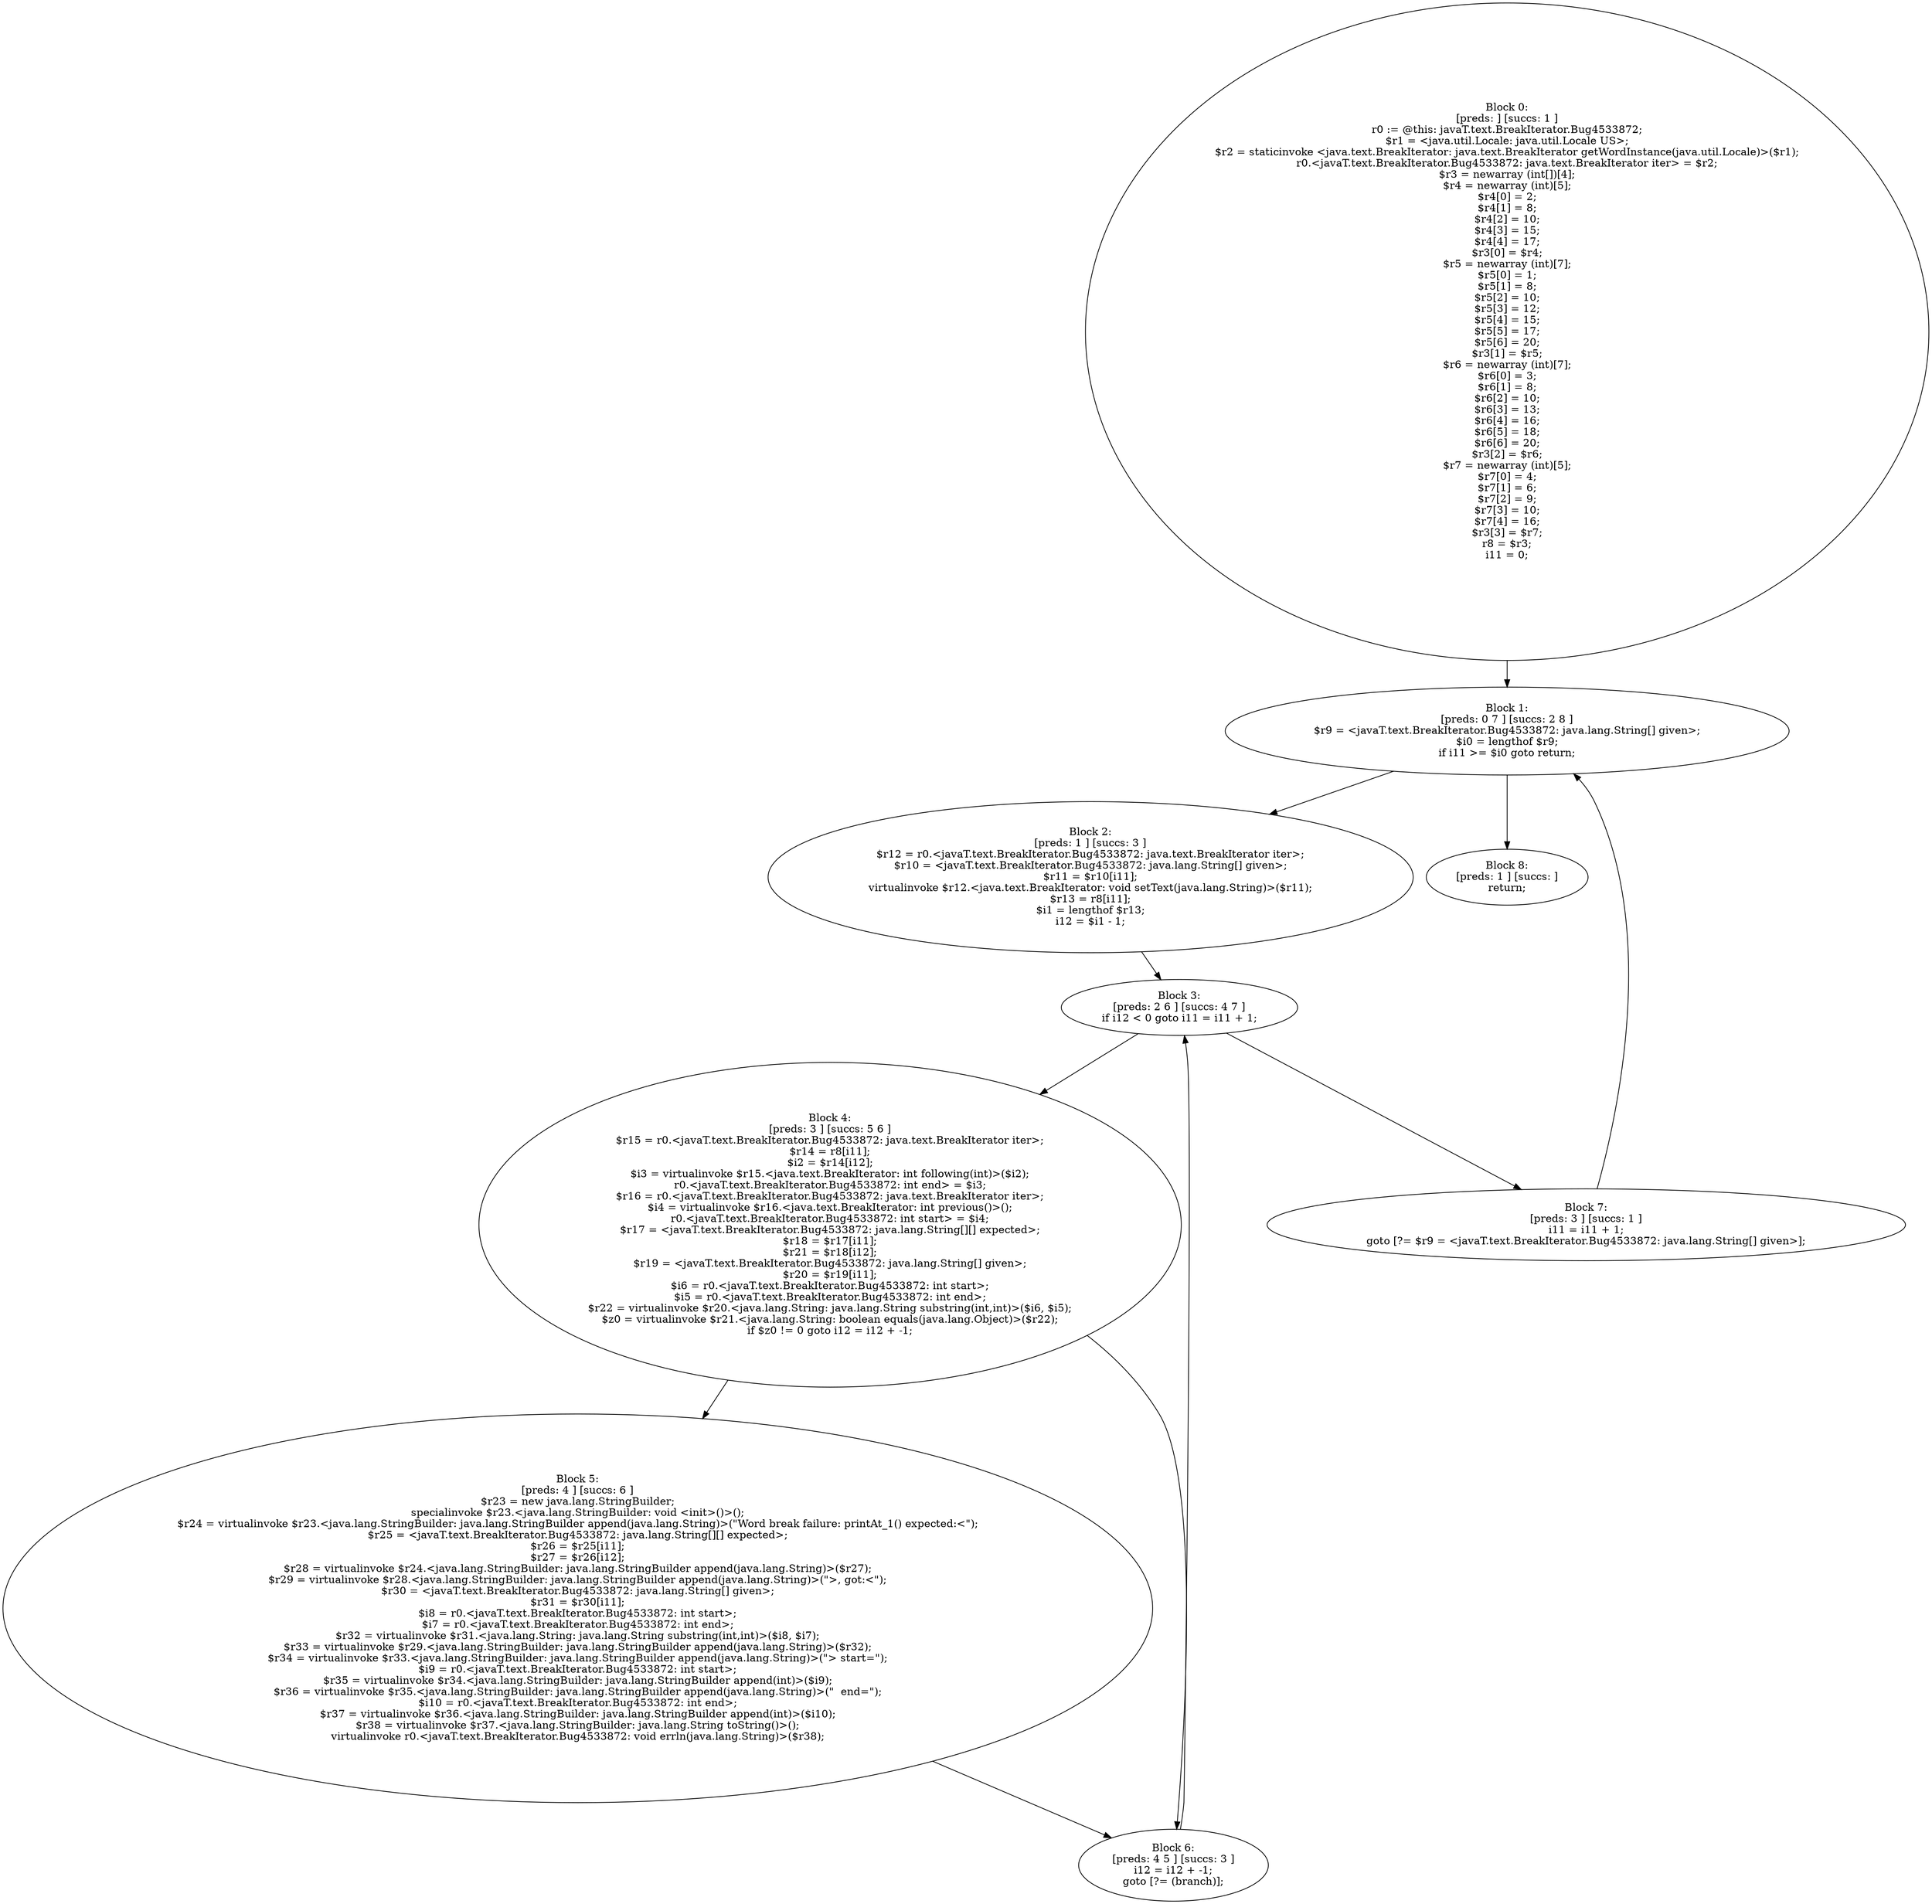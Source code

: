 digraph "unitGraph" {
    "Block 0:
[preds: ] [succs: 1 ]
r0 := @this: javaT.text.BreakIterator.Bug4533872;
$r1 = <java.util.Locale: java.util.Locale US>;
$r2 = staticinvoke <java.text.BreakIterator: java.text.BreakIterator getWordInstance(java.util.Locale)>($r1);
r0.<javaT.text.BreakIterator.Bug4533872: java.text.BreakIterator iter> = $r2;
$r3 = newarray (int[])[4];
$r4 = newarray (int)[5];
$r4[0] = 2;
$r4[1] = 8;
$r4[2] = 10;
$r4[3] = 15;
$r4[4] = 17;
$r3[0] = $r4;
$r5 = newarray (int)[7];
$r5[0] = 1;
$r5[1] = 8;
$r5[2] = 10;
$r5[3] = 12;
$r5[4] = 15;
$r5[5] = 17;
$r5[6] = 20;
$r3[1] = $r5;
$r6 = newarray (int)[7];
$r6[0] = 3;
$r6[1] = 8;
$r6[2] = 10;
$r6[3] = 13;
$r6[4] = 16;
$r6[5] = 18;
$r6[6] = 20;
$r3[2] = $r6;
$r7 = newarray (int)[5];
$r7[0] = 4;
$r7[1] = 6;
$r7[2] = 9;
$r7[3] = 10;
$r7[4] = 16;
$r3[3] = $r7;
r8 = $r3;
i11 = 0;
"
    "Block 1:
[preds: 0 7 ] [succs: 2 8 ]
$r9 = <javaT.text.BreakIterator.Bug4533872: java.lang.String[] given>;
$i0 = lengthof $r9;
if i11 >= $i0 goto return;
"
    "Block 2:
[preds: 1 ] [succs: 3 ]
$r12 = r0.<javaT.text.BreakIterator.Bug4533872: java.text.BreakIterator iter>;
$r10 = <javaT.text.BreakIterator.Bug4533872: java.lang.String[] given>;
$r11 = $r10[i11];
virtualinvoke $r12.<java.text.BreakIterator: void setText(java.lang.String)>($r11);
$r13 = r8[i11];
$i1 = lengthof $r13;
i12 = $i1 - 1;
"
    "Block 3:
[preds: 2 6 ] [succs: 4 7 ]
if i12 < 0 goto i11 = i11 + 1;
"
    "Block 4:
[preds: 3 ] [succs: 5 6 ]
$r15 = r0.<javaT.text.BreakIterator.Bug4533872: java.text.BreakIterator iter>;
$r14 = r8[i11];
$i2 = $r14[i12];
$i3 = virtualinvoke $r15.<java.text.BreakIterator: int following(int)>($i2);
r0.<javaT.text.BreakIterator.Bug4533872: int end> = $i3;
$r16 = r0.<javaT.text.BreakIterator.Bug4533872: java.text.BreakIterator iter>;
$i4 = virtualinvoke $r16.<java.text.BreakIterator: int previous()>();
r0.<javaT.text.BreakIterator.Bug4533872: int start> = $i4;
$r17 = <javaT.text.BreakIterator.Bug4533872: java.lang.String[][] expected>;
$r18 = $r17[i11];
$r21 = $r18[i12];
$r19 = <javaT.text.BreakIterator.Bug4533872: java.lang.String[] given>;
$r20 = $r19[i11];
$i6 = r0.<javaT.text.BreakIterator.Bug4533872: int start>;
$i5 = r0.<javaT.text.BreakIterator.Bug4533872: int end>;
$r22 = virtualinvoke $r20.<java.lang.String: java.lang.String substring(int,int)>($i6, $i5);
$z0 = virtualinvoke $r21.<java.lang.String: boolean equals(java.lang.Object)>($r22);
if $z0 != 0 goto i12 = i12 + -1;
"
    "Block 5:
[preds: 4 ] [succs: 6 ]
$r23 = new java.lang.StringBuilder;
specialinvoke $r23.<java.lang.StringBuilder: void <init>()>();
$r24 = virtualinvoke $r23.<java.lang.StringBuilder: java.lang.StringBuilder append(java.lang.String)>(\"Word break failure: printAt_1() expected:<\");
$r25 = <javaT.text.BreakIterator.Bug4533872: java.lang.String[][] expected>;
$r26 = $r25[i11];
$r27 = $r26[i12];
$r28 = virtualinvoke $r24.<java.lang.StringBuilder: java.lang.StringBuilder append(java.lang.String)>($r27);
$r29 = virtualinvoke $r28.<java.lang.StringBuilder: java.lang.StringBuilder append(java.lang.String)>(\">, got:<\");
$r30 = <javaT.text.BreakIterator.Bug4533872: java.lang.String[] given>;
$r31 = $r30[i11];
$i8 = r0.<javaT.text.BreakIterator.Bug4533872: int start>;
$i7 = r0.<javaT.text.BreakIterator.Bug4533872: int end>;
$r32 = virtualinvoke $r31.<java.lang.String: java.lang.String substring(int,int)>($i8, $i7);
$r33 = virtualinvoke $r29.<java.lang.StringBuilder: java.lang.StringBuilder append(java.lang.String)>($r32);
$r34 = virtualinvoke $r33.<java.lang.StringBuilder: java.lang.StringBuilder append(java.lang.String)>(\"> start=\");
$i9 = r0.<javaT.text.BreakIterator.Bug4533872: int start>;
$r35 = virtualinvoke $r34.<java.lang.StringBuilder: java.lang.StringBuilder append(int)>($i9);
$r36 = virtualinvoke $r35.<java.lang.StringBuilder: java.lang.StringBuilder append(java.lang.String)>(\"  end=\");
$i10 = r0.<javaT.text.BreakIterator.Bug4533872: int end>;
$r37 = virtualinvoke $r36.<java.lang.StringBuilder: java.lang.StringBuilder append(int)>($i10);
$r38 = virtualinvoke $r37.<java.lang.StringBuilder: java.lang.String toString()>();
virtualinvoke r0.<javaT.text.BreakIterator.Bug4533872: void errln(java.lang.String)>($r38);
"
    "Block 6:
[preds: 4 5 ] [succs: 3 ]
i12 = i12 + -1;
goto [?= (branch)];
"
    "Block 7:
[preds: 3 ] [succs: 1 ]
i11 = i11 + 1;
goto [?= $r9 = <javaT.text.BreakIterator.Bug4533872: java.lang.String[] given>];
"
    "Block 8:
[preds: 1 ] [succs: ]
return;
"
    "Block 0:
[preds: ] [succs: 1 ]
r0 := @this: javaT.text.BreakIterator.Bug4533872;
$r1 = <java.util.Locale: java.util.Locale US>;
$r2 = staticinvoke <java.text.BreakIterator: java.text.BreakIterator getWordInstance(java.util.Locale)>($r1);
r0.<javaT.text.BreakIterator.Bug4533872: java.text.BreakIterator iter> = $r2;
$r3 = newarray (int[])[4];
$r4 = newarray (int)[5];
$r4[0] = 2;
$r4[1] = 8;
$r4[2] = 10;
$r4[3] = 15;
$r4[4] = 17;
$r3[0] = $r4;
$r5 = newarray (int)[7];
$r5[0] = 1;
$r5[1] = 8;
$r5[2] = 10;
$r5[3] = 12;
$r5[4] = 15;
$r5[5] = 17;
$r5[6] = 20;
$r3[1] = $r5;
$r6 = newarray (int)[7];
$r6[0] = 3;
$r6[1] = 8;
$r6[2] = 10;
$r6[3] = 13;
$r6[4] = 16;
$r6[5] = 18;
$r6[6] = 20;
$r3[2] = $r6;
$r7 = newarray (int)[5];
$r7[0] = 4;
$r7[1] = 6;
$r7[2] = 9;
$r7[3] = 10;
$r7[4] = 16;
$r3[3] = $r7;
r8 = $r3;
i11 = 0;
"->"Block 1:
[preds: 0 7 ] [succs: 2 8 ]
$r9 = <javaT.text.BreakIterator.Bug4533872: java.lang.String[] given>;
$i0 = lengthof $r9;
if i11 >= $i0 goto return;
";
    "Block 1:
[preds: 0 7 ] [succs: 2 8 ]
$r9 = <javaT.text.BreakIterator.Bug4533872: java.lang.String[] given>;
$i0 = lengthof $r9;
if i11 >= $i0 goto return;
"->"Block 2:
[preds: 1 ] [succs: 3 ]
$r12 = r0.<javaT.text.BreakIterator.Bug4533872: java.text.BreakIterator iter>;
$r10 = <javaT.text.BreakIterator.Bug4533872: java.lang.String[] given>;
$r11 = $r10[i11];
virtualinvoke $r12.<java.text.BreakIterator: void setText(java.lang.String)>($r11);
$r13 = r8[i11];
$i1 = lengthof $r13;
i12 = $i1 - 1;
";
    "Block 1:
[preds: 0 7 ] [succs: 2 8 ]
$r9 = <javaT.text.BreakIterator.Bug4533872: java.lang.String[] given>;
$i0 = lengthof $r9;
if i11 >= $i0 goto return;
"->"Block 8:
[preds: 1 ] [succs: ]
return;
";
    "Block 2:
[preds: 1 ] [succs: 3 ]
$r12 = r0.<javaT.text.BreakIterator.Bug4533872: java.text.BreakIterator iter>;
$r10 = <javaT.text.BreakIterator.Bug4533872: java.lang.String[] given>;
$r11 = $r10[i11];
virtualinvoke $r12.<java.text.BreakIterator: void setText(java.lang.String)>($r11);
$r13 = r8[i11];
$i1 = lengthof $r13;
i12 = $i1 - 1;
"->"Block 3:
[preds: 2 6 ] [succs: 4 7 ]
if i12 < 0 goto i11 = i11 + 1;
";
    "Block 3:
[preds: 2 6 ] [succs: 4 7 ]
if i12 < 0 goto i11 = i11 + 1;
"->"Block 4:
[preds: 3 ] [succs: 5 6 ]
$r15 = r0.<javaT.text.BreakIterator.Bug4533872: java.text.BreakIterator iter>;
$r14 = r8[i11];
$i2 = $r14[i12];
$i3 = virtualinvoke $r15.<java.text.BreakIterator: int following(int)>($i2);
r0.<javaT.text.BreakIterator.Bug4533872: int end> = $i3;
$r16 = r0.<javaT.text.BreakIterator.Bug4533872: java.text.BreakIterator iter>;
$i4 = virtualinvoke $r16.<java.text.BreakIterator: int previous()>();
r0.<javaT.text.BreakIterator.Bug4533872: int start> = $i4;
$r17 = <javaT.text.BreakIterator.Bug4533872: java.lang.String[][] expected>;
$r18 = $r17[i11];
$r21 = $r18[i12];
$r19 = <javaT.text.BreakIterator.Bug4533872: java.lang.String[] given>;
$r20 = $r19[i11];
$i6 = r0.<javaT.text.BreakIterator.Bug4533872: int start>;
$i5 = r0.<javaT.text.BreakIterator.Bug4533872: int end>;
$r22 = virtualinvoke $r20.<java.lang.String: java.lang.String substring(int,int)>($i6, $i5);
$z0 = virtualinvoke $r21.<java.lang.String: boolean equals(java.lang.Object)>($r22);
if $z0 != 0 goto i12 = i12 + -1;
";
    "Block 3:
[preds: 2 6 ] [succs: 4 7 ]
if i12 < 0 goto i11 = i11 + 1;
"->"Block 7:
[preds: 3 ] [succs: 1 ]
i11 = i11 + 1;
goto [?= $r9 = <javaT.text.BreakIterator.Bug4533872: java.lang.String[] given>];
";
    "Block 4:
[preds: 3 ] [succs: 5 6 ]
$r15 = r0.<javaT.text.BreakIterator.Bug4533872: java.text.BreakIterator iter>;
$r14 = r8[i11];
$i2 = $r14[i12];
$i3 = virtualinvoke $r15.<java.text.BreakIterator: int following(int)>($i2);
r0.<javaT.text.BreakIterator.Bug4533872: int end> = $i3;
$r16 = r0.<javaT.text.BreakIterator.Bug4533872: java.text.BreakIterator iter>;
$i4 = virtualinvoke $r16.<java.text.BreakIterator: int previous()>();
r0.<javaT.text.BreakIterator.Bug4533872: int start> = $i4;
$r17 = <javaT.text.BreakIterator.Bug4533872: java.lang.String[][] expected>;
$r18 = $r17[i11];
$r21 = $r18[i12];
$r19 = <javaT.text.BreakIterator.Bug4533872: java.lang.String[] given>;
$r20 = $r19[i11];
$i6 = r0.<javaT.text.BreakIterator.Bug4533872: int start>;
$i5 = r0.<javaT.text.BreakIterator.Bug4533872: int end>;
$r22 = virtualinvoke $r20.<java.lang.String: java.lang.String substring(int,int)>($i6, $i5);
$z0 = virtualinvoke $r21.<java.lang.String: boolean equals(java.lang.Object)>($r22);
if $z0 != 0 goto i12 = i12 + -1;
"->"Block 5:
[preds: 4 ] [succs: 6 ]
$r23 = new java.lang.StringBuilder;
specialinvoke $r23.<java.lang.StringBuilder: void <init>()>();
$r24 = virtualinvoke $r23.<java.lang.StringBuilder: java.lang.StringBuilder append(java.lang.String)>(\"Word break failure: printAt_1() expected:<\");
$r25 = <javaT.text.BreakIterator.Bug4533872: java.lang.String[][] expected>;
$r26 = $r25[i11];
$r27 = $r26[i12];
$r28 = virtualinvoke $r24.<java.lang.StringBuilder: java.lang.StringBuilder append(java.lang.String)>($r27);
$r29 = virtualinvoke $r28.<java.lang.StringBuilder: java.lang.StringBuilder append(java.lang.String)>(\">, got:<\");
$r30 = <javaT.text.BreakIterator.Bug4533872: java.lang.String[] given>;
$r31 = $r30[i11];
$i8 = r0.<javaT.text.BreakIterator.Bug4533872: int start>;
$i7 = r0.<javaT.text.BreakIterator.Bug4533872: int end>;
$r32 = virtualinvoke $r31.<java.lang.String: java.lang.String substring(int,int)>($i8, $i7);
$r33 = virtualinvoke $r29.<java.lang.StringBuilder: java.lang.StringBuilder append(java.lang.String)>($r32);
$r34 = virtualinvoke $r33.<java.lang.StringBuilder: java.lang.StringBuilder append(java.lang.String)>(\"> start=\");
$i9 = r0.<javaT.text.BreakIterator.Bug4533872: int start>;
$r35 = virtualinvoke $r34.<java.lang.StringBuilder: java.lang.StringBuilder append(int)>($i9);
$r36 = virtualinvoke $r35.<java.lang.StringBuilder: java.lang.StringBuilder append(java.lang.String)>(\"  end=\");
$i10 = r0.<javaT.text.BreakIterator.Bug4533872: int end>;
$r37 = virtualinvoke $r36.<java.lang.StringBuilder: java.lang.StringBuilder append(int)>($i10);
$r38 = virtualinvoke $r37.<java.lang.StringBuilder: java.lang.String toString()>();
virtualinvoke r0.<javaT.text.BreakIterator.Bug4533872: void errln(java.lang.String)>($r38);
";
    "Block 4:
[preds: 3 ] [succs: 5 6 ]
$r15 = r0.<javaT.text.BreakIterator.Bug4533872: java.text.BreakIterator iter>;
$r14 = r8[i11];
$i2 = $r14[i12];
$i3 = virtualinvoke $r15.<java.text.BreakIterator: int following(int)>($i2);
r0.<javaT.text.BreakIterator.Bug4533872: int end> = $i3;
$r16 = r0.<javaT.text.BreakIterator.Bug4533872: java.text.BreakIterator iter>;
$i4 = virtualinvoke $r16.<java.text.BreakIterator: int previous()>();
r0.<javaT.text.BreakIterator.Bug4533872: int start> = $i4;
$r17 = <javaT.text.BreakIterator.Bug4533872: java.lang.String[][] expected>;
$r18 = $r17[i11];
$r21 = $r18[i12];
$r19 = <javaT.text.BreakIterator.Bug4533872: java.lang.String[] given>;
$r20 = $r19[i11];
$i6 = r0.<javaT.text.BreakIterator.Bug4533872: int start>;
$i5 = r0.<javaT.text.BreakIterator.Bug4533872: int end>;
$r22 = virtualinvoke $r20.<java.lang.String: java.lang.String substring(int,int)>($i6, $i5);
$z0 = virtualinvoke $r21.<java.lang.String: boolean equals(java.lang.Object)>($r22);
if $z0 != 0 goto i12 = i12 + -1;
"->"Block 6:
[preds: 4 5 ] [succs: 3 ]
i12 = i12 + -1;
goto [?= (branch)];
";
    "Block 5:
[preds: 4 ] [succs: 6 ]
$r23 = new java.lang.StringBuilder;
specialinvoke $r23.<java.lang.StringBuilder: void <init>()>();
$r24 = virtualinvoke $r23.<java.lang.StringBuilder: java.lang.StringBuilder append(java.lang.String)>(\"Word break failure: printAt_1() expected:<\");
$r25 = <javaT.text.BreakIterator.Bug4533872: java.lang.String[][] expected>;
$r26 = $r25[i11];
$r27 = $r26[i12];
$r28 = virtualinvoke $r24.<java.lang.StringBuilder: java.lang.StringBuilder append(java.lang.String)>($r27);
$r29 = virtualinvoke $r28.<java.lang.StringBuilder: java.lang.StringBuilder append(java.lang.String)>(\">, got:<\");
$r30 = <javaT.text.BreakIterator.Bug4533872: java.lang.String[] given>;
$r31 = $r30[i11];
$i8 = r0.<javaT.text.BreakIterator.Bug4533872: int start>;
$i7 = r0.<javaT.text.BreakIterator.Bug4533872: int end>;
$r32 = virtualinvoke $r31.<java.lang.String: java.lang.String substring(int,int)>($i8, $i7);
$r33 = virtualinvoke $r29.<java.lang.StringBuilder: java.lang.StringBuilder append(java.lang.String)>($r32);
$r34 = virtualinvoke $r33.<java.lang.StringBuilder: java.lang.StringBuilder append(java.lang.String)>(\"> start=\");
$i9 = r0.<javaT.text.BreakIterator.Bug4533872: int start>;
$r35 = virtualinvoke $r34.<java.lang.StringBuilder: java.lang.StringBuilder append(int)>($i9);
$r36 = virtualinvoke $r35.<java.lang.StringBuilder: java.lang.StringBuilder append(java.lang.String)>(\"  end=\");
$i10 = r0.<javaT.text.BreakIterator.Bug4533872: int end>;
$r37 = virtualinvoke $r36.<java.lang.StringBuilder: java.lang.StringBuilder append(int)>($i10);
$r38 = virtualinvoke $r37.<java.lang.StringBuilder: java.lang.String toString()>();
virtualinvoke r0.<javaT.text.BreakIterator.Bug4533872: void errln(java.lang.String)>($r38);
"->"Block 6:
[preds: 4 5 ] [succs: 3 ]
i12 = i12 + -1;
goto [?= (branch)];
";
    "Block 6:
[preds: 4 5 ] [succs: 3 ]
i12 = i12 + -1;
goto [?= (branch)];
"->"Block 3:
[preds: 2 6 ] [succs: 4 7 ]
if i12 < 0 goto i11 = i11 + 1;
";
    "Block 7:
[preds: 3 ] [succs: 1 ]
i11 = i11 + 1;
goto [?= $r9 = <javaT.text.BreakIterator.Bug4533872: java.lang.String[] given>];
"->"Block 1:
[preds: 0 7 ] [succs: 2 8 ]
$r9 = <javaT.text.BreakIterator.Bug4533872: java.lang.String[] given>;
$i0 = lengthof $r9;
if i11 >= $i0 goto return;
";
}
